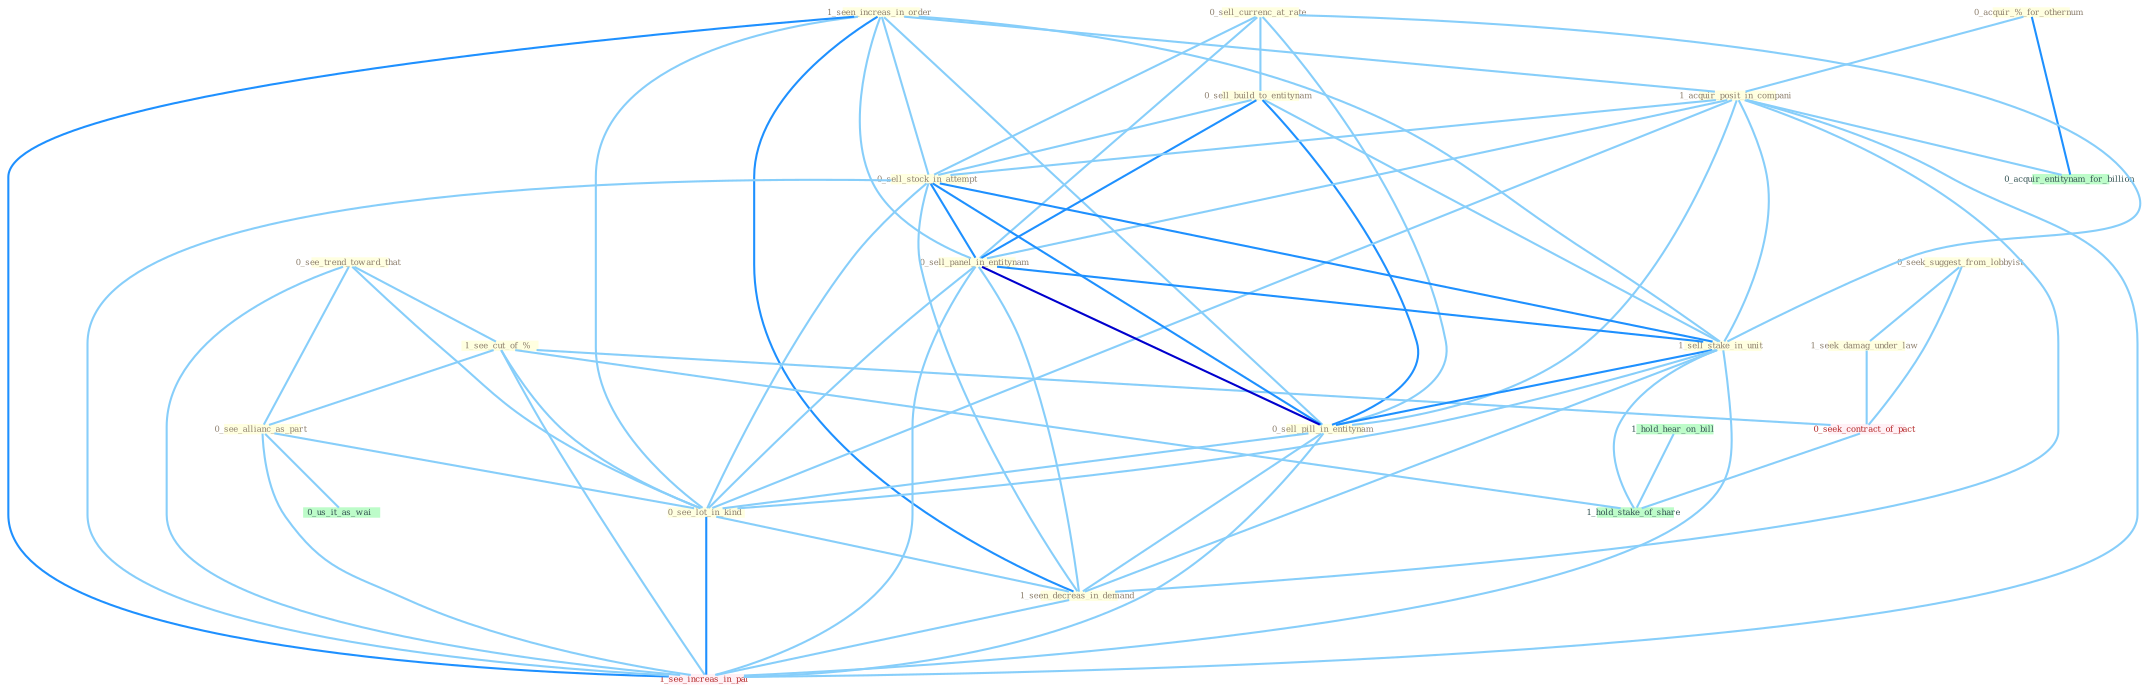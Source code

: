 Graph G{ 
    node
    [shape=polygon,style=filled,width=.5,height=.06,color="#BDFCC9",fixedsize=true,fontsize=4,
    fontcolor="#2f4f4f"];
    {node
    [color="#ffffe0", fontcolor="#8b7d6b"] "0_see_trend_toward_that " "0_seek_suggest_from_lobbyist " "0_acquir_%_for_othernum " "1_seen_increas_in_order " "0_sell_currenc_at_rate " "0_sell_build_to_entitynam " "1_see_cut_of_% " "1_seek_damag_under_law " "0_see_allianc_as_part " "1_acquir_posit_in_compani " "0_sell_stock_in_attempt " "0_sell_panel_in_entitynam " "1_sell_stake_in_unit " "0_sell_pill_in_entitynam " "0_see_lot_in_kind " "1_seen_decreas_in_demand "}
{node [color="#fff0f5", fontcolor="#b22222"] "0_seek_contract_of_pact " "1_see_increas_in_pai "}
edge [color="#B0E2FF"];

	"0_see_trend_toward_that " -- "1_see_cut_of_% " [w="1", color="#87cefa" ];
	"0_see_trend_toward_that " -- "0_see_allianc_as_part " [w="1", color="#87cefa" ];
	"0_see_trend_toward_that " -- "0_see_lot_in_kind " [w="1", color="#87cefa" ];
	"0_see_trend_toward_that " -- "1_see_increas_in_pai " [w="1", color="#87cefa" ];
	"0_seek_suggest_from_lobbyist " -- "1_seek_damag_under_law " [w="1", color="#87cefa" ];
	"0_seek_suggest_from_lobbyist " -- "0_seek_contract_of_pact " [w="1", color="#87cefa" ];
	"0_acquir_%_for_othernum " -- "1_acquir_posit_in_compani " [w="1", color="#87cefa" ];
	"0_acquir_%_for_othernum " -- "0_acquir_entitynam_for_billion " [w="2", color="#1e90ff" , len=0.8];
	"1_seen_increas_in_order " -- "1_acquir_posit_in_compani " [w="1", color="#87cefa" ];
	"1_seen_increas_in_order " -- "0_sell_stock_in_attempt " [w="1", color="#87cefa" ];
	"1_seen_increas_in_order " -- "0_sell_panel_in_entitynam " [w="1", color="#87cefa" ];
	"1_seen_increas_in_order " -- "1_sell_stake_in_unit " [w="1", color="#87cefa" ];
	"1_seen_increas_in_order " -- "0_sell_pill_in_entitynam " [w="1", color="#87cefa" ];
	"1_seen_increas_in_order " -- "0_see_lot_in_kind " [w="1", color="#87cefa" ];
	"1_seen_increas_in_order " -- "1_seen_decreas_in_demand " [w="2", color="#1e90ff" , len=0.8];
	"1_seen_increas_in_order " -- "1_see_increas_in_pai " [w="2", color="#1e90ff" , len=0.8];
	"0_sell_currenc_at_rate " -- "0_sell_build_to_entitynam " [w="1", color="#87cefa" ];
	"0_sell_currenc_at_rate " -- "0_sell_stock_in_attempt " [w="1", color="#87cefa" ];
	"0_sell_currenc_at_rate " -- "0_sell_panel_in_entitynam " [w="1", color="#87cefa" ];
	"0_sell_currenc_at_rate " -- "1_sell_stake_in_unit " [w="1", color="#87cefa" ];
	"0_sell_currenc_at_rate " -- "0_sell_pill_in_entitynam " [w="1", color="#87cefa" ];
	"0_sell_build_to_entitynam " -- "0_sell_stock_in_attempt " [w="1", color="#87cefa" ];
	"0_sell_build_to_entitynam " -- "0_sell_panel_in_entitynam " [w="2", color="#1e90ff" , len=0.8];
	"0_sell_build_to_entitynam " -- "1_sell_stake_in_unit " [w="1", color="#87cefa" ];
	"0_sell_build_to_entitynam " -- "0_sell_pill_in_entitynam " [w="2", color="#1e90ff" , len=0.8];
	"1_see_cut_of_% " -- "0_see_allianc_as_part " [w="1", color="#87cefa" ];
	"1_see_cut_of_% " -- "0_see_lot_in_kind " [w="1", color="#87cefa" ];
	"1_see_cut_of_% " -- "0_seek_contract_of_pact " [w="1", color="#87cefa" ];
	"1_see_cut_of_% " -- "1_see_increas_in_pai " [w="1", color="#87cefa" ];
	"1_see_cut_of_% " -- "1_hold_stake_of_share " [w="1", color="#87cefa" ];
	"1_seek_damag_under_law " -- "0_seek_contract_of_pact " [w="1", color="#87cefa" ];
	"0_see_allianc_as_part " -- "0_see_lot_in_kind " [w="1", color="#87cefa" ];
	"0_see_allianc_as_part " -- "0_us_it_as_wai " [w="1", color="#87cefa" ];
	"0_see_allianc_as_part " -- "1_see_increas_in_pai " [w="1", color="#87cefa" ];
	"1_acquir_posit_in_compani " -- "0_sell_stock_in_attempt " [w="1", color="#87cefa" ];
	"1_acquir_posit_in_compani " -- "0_sell_panel_in_entitynam " [w="1", color="#87cefa" ];
	"1_acquir_posit_in_compani " -- "1_sell_stake_in_unit " [w="1", color="#87cefa" ];
	"1_acquir_posit_in_compani " -- "0_sell_pill_in_entitynam " [w="1", color="#87cefa" ];
	"1_acquir_posit_in_compani " -- "0_see_lot_in_kind " [w="1", color="#87cefa" ];
	"1_acquir_posit_in_compani " -- "1_seen_decreas_in_demand " [w="1", color="#87cefa" ];
	"1_acquir_posit_in_compani " -- "0_acquir_entitynam_for_billion " [w="1", color="#87cefa" ];
	"1_acquir_posit_in_compani " -- "1_see_increas_in_pai " [w="1", color="#87cefa" ];
	"0_sell_stock_in_attempt " -- "0_sell_panel_in_entitynam " [w="2", color="#1e90ff" , len=0.8];
	"0_sell_stock_in_attempt " -- "1_sell_stake_in_unit " [w="2", color="#1e90ff" , len=0.8];
	"0_sell_stock_in_attempt " -- "0_sell_pill_in_entitynam " [w="2", color="#1e90ff" , len=0.8];
	"0_sell_stock_in_attempt " -- "0_see_lot_in_kind " [w="1", color="#87cefa" ];
	"0_sell_stock_in_attempt " -- "1_seen_decreas_in_demand " [w="1", color="#87cefa" ];
	"0_sell_stock_in_attempt " -- "1_see_increas_in_pai " [w="1", color="#87cefa" ];
	"0_sell_panel_in_entitynam " -- "1_sell_stake_in_unit " [w="2", color="#1e90ff" , len=0.8];
	"0_sell_panel_in_entitynam " -- "0_sell_pill_in_entitynam " [w="3", color="#0000cd" , len=0.6];
	"0_sell_panel_in_entitynam " -- "0_see_lot_in_kind " [w="1", color="#87cefa" ];
	"0_sell_panel_in_entitynam " -- "1_seen_decreas_in_demand " [w="1", color="#87cefa" ];
	"0_sell_panel_in_entitynam " -- "1_see_increas_in_pai " [w="1", color="#87cefa" ];
	"1_sell_stake_in_unit " -- "0_sell_pill_in_entitynam " [w="2", color="#1e90ff" , len=0.8];
	"1_sell_stake_in_unit " -- "0_see_lot_in_kind " [w="1", color="#87cefa" ];
	"1_sell_stake_in_unit " -- "1_seen_decreas_in_demand " [w="1", color="#87cefa" ];
	"1_sell_stake_in_unit " -- "1_see_increas_in_pai " [w="1", color="#87cefa" ];
	"1_sell_stake_in_unit " -- "1_hold_stake_of_share " [w="1", color="#87cefa" ];
	"0_sell_pill_in_entitynam " -- "0_see_lot_in_kind " [w="1", color="#87cefa" ];
	"0_sell_pill_in_entitynam " -- "1_seen_decreas_in_demand " [w="1", color="#87cefa" ];
	"0_sell_pill_in_entitynam " -- "1_see_increas_in_pai " [w="1", color="#87cefa" ];
	"0_see_lot_in_kind " -- "1_seen_decreas_in_demand " [w="1", color="#87cefa" ];
	"0_see_lot_in_kind " -- "1_see_increas_in_pai " [w="2", color="#1e90ff" , len=0.8];
	"1_seen_decreas_in_demand " -- "1_see_increas_in_pai " [w="1", color="#87cefa" ];
	"0_seek_contract_of_pact " -- "1_hold_stake_of_share " [w="1", color="#87cefa" ];
	"1_hold_hear_on_bill " -- "1_hold_stake_of_share " [w="1", color="#87cefa" ];
}